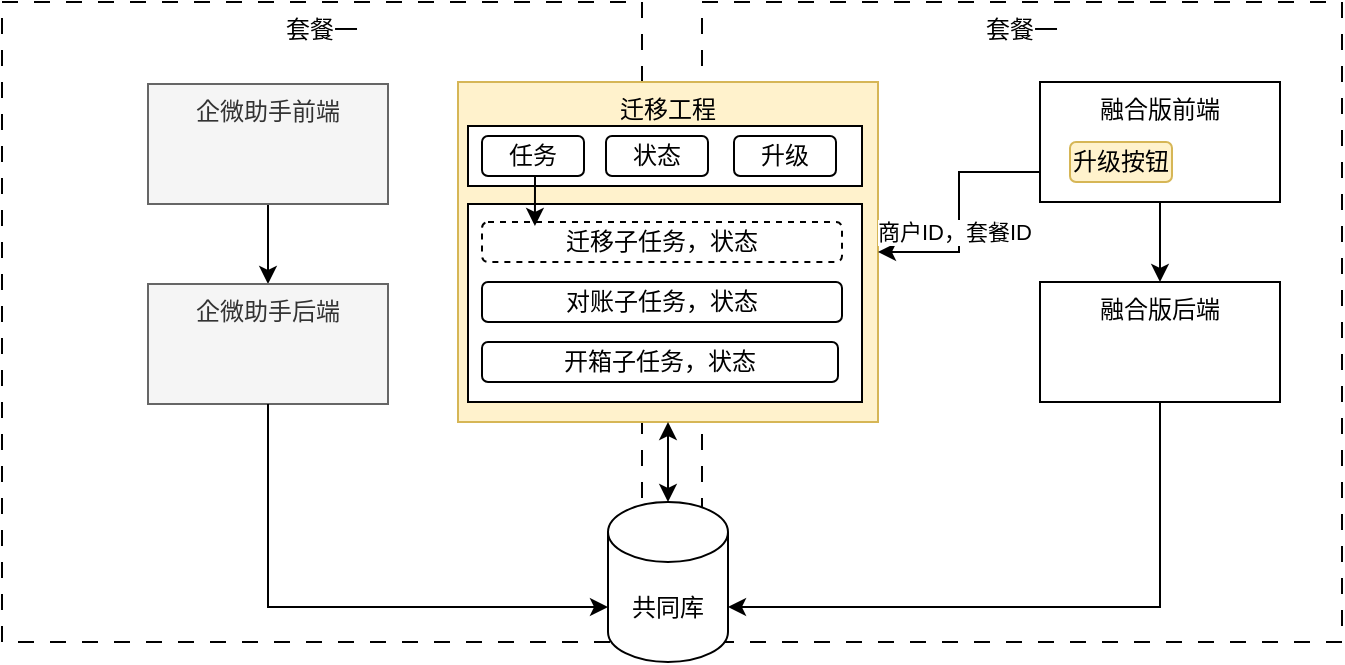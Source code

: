 <mxfile version="25.0.0">
  <diagram name="第 1 页" id="rxAnvcl6Aeorkn0aLpY0">
    <mxGraphModel dx="1050" dy="530" grid="1" gridSize="10" guides="1" tooltips="1" connect="1" arrows="1" fold="1" page="1" pageScale="1" pageWidth="827" pageHeight="1169" math="0" shadow="0">
      <root>
        <mxCell id="0" />
        <mxCell id="1" parent="0" />
        <mxCell id="9COWVb0G5LZOd5w6cGcF-7" value="套餐一" style="whiteSpace=wrap;html=1;aspect=fixed;verticalAlign=top;dashed=1;dashPattern=8 8;" vertex="1" parent="1">
          <mxGeometry x="10" y="130" width="320" height="320" as="geometry" />
        </mxCell>
        <mxCell id="9COWVb0G5LZOd5w6cGcF-8" value="套餐一" style="whiteSpace=wrap;html=1;aspect=fixed;verticalAlign=top;dashed=1;dashPattern=8 8;" vertex="1" parent="1">
          <mxGeometry x="360" y="130" width="320" height="320" as="geometry" />
        </mxCell>
        <mxCell id="9COWVb0G5LZOd5w6cGcF-13" value="迁移工程" style="rounded=0;whiteSpace=wrap;html=1;fillColor=#fff2cc;strokeColor=#d6b656;verticalAlign=top;" vertex="1" parent="1">
          <mxGeometry x="238" y="170" width="210" height="170" as="geometry" />
        </mxCell>
        <mxCell id="9COWVb0G5LZOd5w6cGcF-30" value="" style="rounded=0;whiteSpace=wrap;html=1;" vertex="1" parent="1">
          <mxGeometry x="243" y="192" width="197" height="30" as="geometry" />
        </mxCell>
        <mxCell id="9COWVb0G5LZOd5w6cGcF-29" value="" style="rounded=0;whiteSpace=wrap;html=1;" vertex="1" parent="1">
          <mxGeometry x="243" y="231" width="197" height="99" as="geometry" />
        </mxCell>
        <mxCell id="9COWVb0G5LZOd5w6cGcF-9" style="edgeStyle=orthogonalEdgeStyle;rounded=0;orthogonalLoop=1;jettySize=auto;html=1;exitX=0.5;exitY=1;exitDx=0;exitDy=0;entryX=0.5;entryY=0;entryDx=0;entryDy=0;" edge="1" parent="1" source="9COWVb0G5LZOd5w6cGcF-1" target="9COWVb0G5LZOd5w6cGcF-2">
          <mxGeometry relative="1" as="geometry" />
        </mxCell>
        <mxCell id="9COWVb0G5LZOd5w6cGcF-1" value="企微助手前端" style="rounded=0;whiteSpace=wrap;html=1;verticalAlign=top;fillColor=#f5f5f5;fontColor=#333333;strokeColor=#666666;" vertex="1" parent="1">
          <mxGeometry x="83" y="171" width="120" height="60" as="geometry" />
        </mxCell>
        <mxCell id="9COWVb0G5LZOd5w6cGcF-2" value="企微助手后端" style="rounded=0;whiteSpace=wrap;html=1;verticalAlign=top;fillColor=#f5f5f5;fontColor=#333333;strokeColor=#666666;" vertex="1" parent="1">
          <mxGeometry x="83" y="271" width="120" height="60" as="geometry" />
        </mxCell>
        <mxCell id="9COWVb0G5LZOd5w6cGcF-11" style="edgeStyle=orthogonalEdgeStyle;rounded=0;orthogonalLoop=1;jettySize=auto;html=1;exitX=0.5;exitY=1;exitDx=0;exitDy=0;" edge="1" parent="1" source="9COWVb0G5LZOd5w6cGcF-3" target="9COWVb0G5LZOd5w6cGcF-4">
          <mxGeometry relative="1" as="geometry" />
        </mxCell>
        <mxCell id="9COWVb0G5LZOd5w6cGcF-14" style="edgeStyle=orthogonalEdgeStyle;rounded=0;orthogonalLoop=1;jettySize=auto;html=1;exitX=0;exitY=0.75;exitDx=0;exitDy=0;entryX=1;entryY=0.5;entryDx=0;entryDy=0;" edge="1" parent="1" source="9COWVb0G5LZOd5w6cGcF-3" target="9COWVb0G5LZOd5w6cGcF-13">
          <mxGeometry relative="1" as="geometry">
            <mxPoint x="477" y="250" as="targetPoint" />
          </mxGeometry>
        </mxCell>
        <mxCell id="9COWVb0G5LZOd5w6cGcF-27" value="商户ID，套餐ID" style="edgeLabel;html=1;align=center;verticalAlign=middle;resizable=0;points=[];" vertex="1" connectable="0" parent="9COWVb0G5LZOd5w6cGcF-14">
          <mxGeometry x="0.164" y="-3" relative="1" as="geometry">
            <mxPoint as="offset" />
          </mxGeometry>
        </mxCell>
        <mxCell id="9COWVb0G5LZOd5w6cGcF-3" value="融合版前端" style="rounded=0;whiteSpace=wrap;html=1;verticalAlign=top;" vertex="1" parent="1">
          <mxGeometry x="529" y="170" width="120" height="60" as="geometry" />
        </mxCell>
        <mxCell id="9COWVb0G5LZOd5w6cGcF-4" value="融合版后端" style="rounded=0;whiteSpace=wrap;html=1;verticalAlign=top;" vertex="1" parent="1">
          <mxGeometry x="529" y="270" width="120" height="60" as="geometry" />
        </mxCell>
        <mxCell id="9COWVb0G5LZOd5w6cGcF-5" value="共同库" style="shape=cylinder3;whiteSpace=wrap;html=1;boundedLbl=1;backgroundOutline=1;size=15;" vertex="1" parent="1">
          <mxGeometry x="313" y="380" width="60" height="80" as="geometry" />
        </mxCell>
        <mxCell id="9COWVb0G5LZOd5w6cGcF-6" value="升级按钮" style="rounded=1;whiteSpace=wrap;html=1;fillColor=#fff2cc;strokeColor=#d6b656;" vertex="1" parent="1">
          <mxGeometry x="544" y="200" width="51" height="20" as="geometry" />
        </mxCell>
        <mxCell id="9COWVb0G5LZOd5w6cGcF-10" style="edgeStyle=orthogonalEdgeStyle;rounded=0;orthogonalLoop=1;jettySize=auto;html=1;exitX=0.5;exitY=1;exitDx=0;exitDy=0;entryX=0;entryY=0;entryDx=0;entryDy=52.5;entryPerimeter=0;" edge="1" parent="1" source="9COWVb0G5LZOd5w6cGcF-2" target="9COWVb0G5LZOd5w6cGcF-5">
          <mxGeometry relative="1" as="geometry" />
        </mxCell>
        <mxCell id="9COWVb0G5LZOd5w6cGcF-12" style="edgeStyle=orthogonalEdgeStyle;rounded=0;orthogonalLoop=1;jettySize=auto;html=1;exitX=0.5;exitY=1;exitDx=0;exitDy=0;entryX=1;entryY=0;entryDx=0;entryDy=52.5;entryPerimeter=0;" edge="1" parent="1" source="9COWVb0G5LZOd5w6cGcF-4" target="9COWVb0G5LZOd5w6cGcF-5">
          <mxGeometry relative="1" as="geometry" />
        </mxCell>
        <mxCell id="9COWVb0G5LZOd5w6cGcF-15" style="edgeStyle=orthogonalEdgeStyle;rounded=0;orthogonalLoop=1;jettySize=auto;html=1;exitX=0.5;exitY=1;exitDx=0;exitDy=0;entryX=0.5;entryY=0;entryDx=0;entryDy=0;entryPerimeter=0;startArrow=classic;startFill=1;" edge="1" parent="1" source="9COWVb0G5LZOd5w6cGcF-13" target="9COWVb0G5LZOd5w6cGcF-5">
          <mxGeometry relative="1" as="geometry" />
        </mxCell>
        <mxCell id="9COWVb0G5LZOd5w6cGcF-21" value="状态" style="rounded=1;whiteSpace=wrap;html=1;" vertex="1" parent="1">
          <mxGeometry x="312" y="197" width="51" height="20" as="geometry" />
        </mxCell>
        <mxCell id="9COWVb0G5LZOd5w6cGcF-22" value="任务" style="rounded=1;whiteSpace=wrap;html=1;" vertex="1" parent="1">
          <mxGeometry x="250" y="197" width="51" height="20" as="geometry" />
        </mxCell>
        <mxCell id="9COWVb0G5LZOd5w6cGcF-23" value="升级" style="rounded=1;whiteSpace=wrap;html=1;" vertex="1" parent="1">
          <mxGeometry x="376" y="197" width="51" height="20" as="geometry" />
        </mxCell>
        <mxCell id="9COWVb0G5LZOd5w6cGcF-24" value="迁移子任务，状态" style="rounded=1;whiteSpace=wrap;html=1;strokeColor=default;dashed=1;strokeWidth=1;" vertex="1" parent="1">
          <mxGeometry x="250" y="240" width="180" height="20" as="geometry" />
        </mxCell>
        <mxCell id="9COWVb0G5LZOd5w6cGcF-25" value="对账子任务，状态" style="rounded=1;whiteSpace=wrap;html=1;" vertex="1" parent="1">
          <mxGeometry x="250" y="270" width="180" height="20" as="geometry" />
        </mxCell>
        <mxCell id="9COWVb0G5LZOd5w6cGcF-26" value="开箱子任务，状态" style="rounded=1;whiteSpace=wrap;html=1;" vertex="1" parent="1">
          <mxGeometry x="250" y="300" width="178" height="20" as="geometry" />
        </mxCell>
        <mxCell id="9COWVb0G5LZOd5w6cGcF-28" style="edgeStyle=orthogonalEdgeStyle;rounded=0;orthogonalLoop=1;jettySize=auto;html=1;exitX=0.5;exitY=1;exitDx=0;exitDy=0;entryX=0.147;entryY=0.1;entryDx=0;entryDy=0;entryPerimeter=0;" edge="1" parent="1" source="9COWVb0G5LZOd5w6cGcF-22" target="9COWVb0G5LZOd5w6cGcF-24">
          <mxGeometry relative="1" as="geometry" />
        </mxCell>
      </root>
    </mxGraphModel>
  </diagram>
</mxfile>
